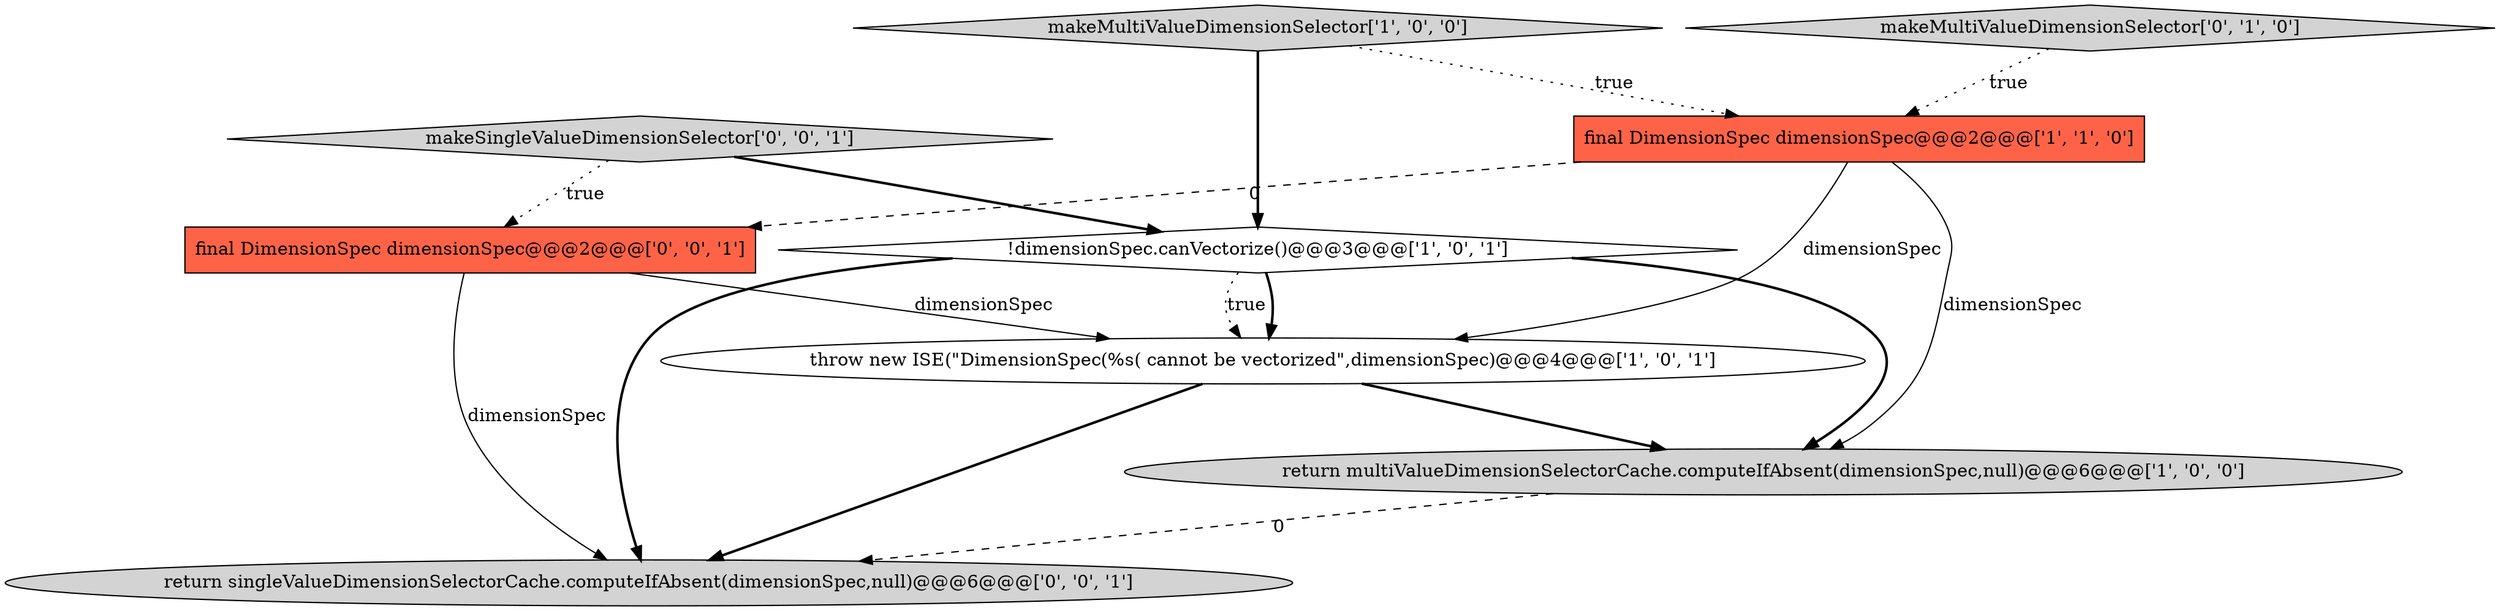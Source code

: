 digraph {
3 [style = filled, label = "makeMultiValueDimensionSelector['1', '0', '0']", fillcolor = lightgray, shape = diamond image = "AAA0AAABBB1BBB"];
0 [style = filled, label = "!dimensionSpec.canVectorize()@@@3@@@['1', '0', '1']", fillcolor = white, shape = diamond image = "AAA0AAABBB1BBB"];
2 [style = filled, label = "final DimensionSpec dimensionSpec@@@2@@@['1', '1', '0']", fillcolor = tomato, shape = box image = "AAA0AAABBB1BBB"];
8 [style = filled, label = "return singleValueDimensionSelectorCache.computeIfAbsent(dimensionSpec,null)@@@6@@@['0', '0', '1']", fillcolor = lightgray, shape = ellipse image = "AAA0AAABBB3BBB"];
5 [style = filled, label = "makeMultiValueDimensionSelector['0', '1', '0']", fillcolor = lightgray, shape = diamond image = "AAA0AAABBB2BBB"];
4 [style = filled, label = "return multiValueDimensionSelectorCache.computeIfAbsent(dimensionSpec,null)@@@6@@@['1', '0', '0']", fillcolor = lightgray, shape = ellipse image = "AAA0AAABBB1BBB"];
7 [style = filled, label = "makeSingleValueDimensionSelector['0', '0', '1']", fillcolor = lightgray, shape = diamond image = "AAA0AAABBB3BBB"];
6 [style = filled, label = "final DimensionSpec dimensionSpec@@@2@@@['0', '0', '1']", fillcolor = tomato, shape = box image = "AAA0AAABBB3BBB"];
1 [style = filled, label = "throw new ISE(\"DimensionSpec(%s( cannot be vectorized\",dimensionSpec)@@@4@@@['1', '0', '1']", fillcolor = white, shape = ellipse image = "AAA0AAABBB1BBB"];
2->4 [style = solid, label="dimensionSpec"];
7->6 [style = dotted, label="true"];
1->4 [style = bold, label=""];
7->0 [style = bold, label=""];
1->8 [style = bold, label=""];
4->8 [style = dashed, label="0"];
2->6 [style = dashed, label="0"];
0->4 [style = bold, label=""];
0->1 [style = bold, label=""];
2->1 [style = solid, label="dimensionSpec"];
5->2 [style = dotted, label="true"];
3->0 [style = bold, label=""];
6->1 [style = solid, label="dimensionSpec"];
3->2 [style = dotted, label="true"];
0->1 [style = dotted, label="true"];
6->8 [style = solid, label="dimensionSpec"];
0->8 [style = bold, label=""];
}
